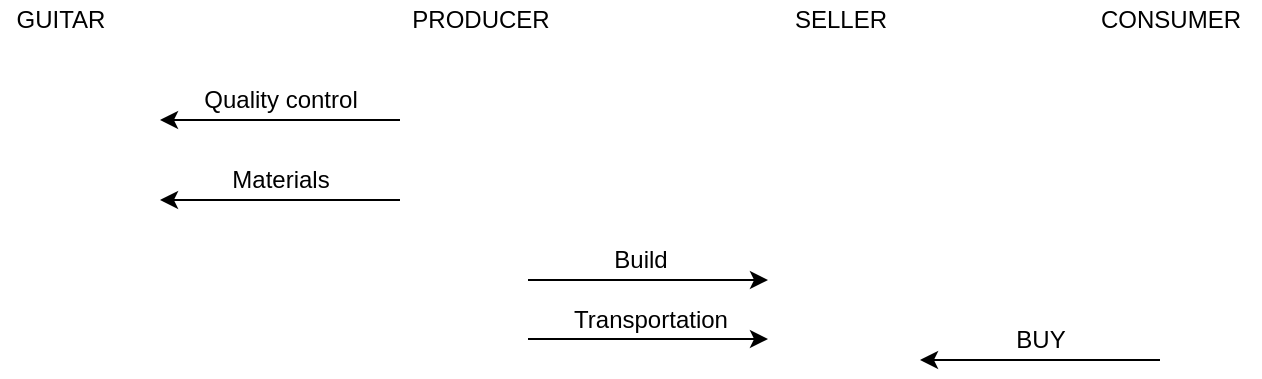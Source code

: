 <mxfile version="20.0.4" type="device"><diagram id="ZPGlTBQjQiRkskQN8CwE" name="Page-1"><mxGraphModel dx="946" dy="614" grid="1" gridSize="10" guides="1" tooltips="1" connect="1" arrows="1" fold="1" page="1" pageScale="1" pageWidth="827" pageHeight="1169" math="0" shadow="0"><root><mxCell id="0"/><mxCell id="1" parent="0"/><mxCell id="0Faa_l2HeN2omPK9Fk8W-1" value="GUITAR" style="text;html=1;align=center;verticalAlign=middle;resizable=0;points=[];autosize=1;strokeColor=none;fillColor=none;" parent="1" vertex="1"><mxGeometry x="150" y="60" width="60" height="20" as="geometry"/></mxCell><mxCell id="0Faa_l2HeN2omPK9Fk8W-2" value="PRODUCER&lt;br&gt;" style="text;html=1;align=center;verticalAlign=middle;resizable=0;points=[];autosize=1;strokeColor=none;fillColor=none;" parent="1" vertex="1"><mxGeometry x="350" y="60" width="80" height="20" as="geometry"/></mxCell><mxCell id="0Faa_l2HeN2omPK9Fk8W-3" value="CONSUMER&lt;br&gt;" style="text;html=1;align=center;verticalAlign=middle;resizable=0;points=[];autosize=1;strokeColor=none;fillColor=none;" parent="1" vertex="1"><mxGeometry x="690" y="60" width="90" height="20" as="geometry"/></mxCell><mxCell id="0Faa_l2HeN2omPK9Fk8W-4" value="" style="endArrow=classic;html=1;rounded=0;" parent="1" edge="1"><mxGeometry width="50" height="50" relative="1" as="geometry"><mxPoint x="350" y="120" as="sourcePoint"/><mxPoint x="230" y="120" as="targetPoint"/></mxGeometry></mxCell><mxCell id="0Faa_l2HeN2omPK9Fk8W-5" value="Quality control" style="text;html=1;align=center;verticalAlign=middle;resizable=0;points=[];autosize=1;strokeColor=none;fillColor=none;" parent="1" vertex="1"><mxGeometry x="245" y="100" width="90" height="20" as="geometry"/></mxCell><mxCell id="0Faa_l2HeN2omPK9Fk8W-6" value="" style="endArrow=classic;html=1;rounded=0;" parent="1" edge="1"><mxGeometry width="50" height="50" relative="1" as="geometry"><mxPoint x="350" y="160" as="sourcePoint"/><mxPoint x="230" y="160" as="targetPoint"/></mxGeometry></mxCell><mxCell id="0Faa_l2HeN2omPK9Fk8W-7" value="Materials" style="text;html=1;align=center;verticalAlign=middle;resizable=0;points=[];autosize=1;strokeColor=none;fillColor=none;" parent="1" vertex="1"><mxGeometry x="260" y="140" width="60" height="20" as="geometry"/></mxCell><mxCell id="0Faa_l2HeN2omPK9Fk8W-8" value="SELLER" style="text;html=1;align=center;verticalAlign=middle;resizable=0;points=[];autosize=1;strokeColor=none;fillColor=none;" parent="1" vertex="1"><mxGeometry x="540" y="60" width="60" height="20" as="geometry"/></mxCell><mxCell id="0Faa_l2HeN2omPK9Fk8W-9" value="" style="endArrow=classic;html=1;rounded=0;" parent="1" edge="1"><mxGeometry width="50" height="50" relative="1" as="geometry"><mxPoint x="414" y="200" as="sourcePoint"/><mxPoint x="534" y="200" as="targetPoint"/></mxGeometry></mxCell><mxCell id="0Faa_l2HeN2omPK9Fk8W-10" value="Build" style="text;html=1;align=center;verticalAlign=middle;resizable=0;points=[];autosize=1;strokeColor=none;fillColor=none;" parent="1" vertex="1"><mxGeometry x="450" y="180" width="40" height="20" as="geometry"/></mxCell><mxCell id="0Faa_l2HeN2omPK9Fk8W-13" value="" style="endArrow=classic;html=1;rounded=0;" parent="1" edge="1"><mxGeometry width="50" height="50" relative="1" as="geometry"><mxPoint x="730" y="240" as="sourcePoint"/><mxPoint x="610" y="240" as="targetPoint"/></mxGeometry></mxCell><mxCell id="0Faa_l2HeN2omPK9Fk8W-14" value="BUY" style="text;html=1;align=center;verticalAlign=middle;resizable=0;points=[];autosize=1;strokeColor=none;fillColor=none;" parent="1" vertex="1"><mxGeometry x="650" y="220" width="40" height="20" as="geometry"/></mxCell><mxCell id="0Faa_l2HeN2omPK9Fk8W-16" value="" style="endArrow=classic;html=1;rounded=0;" parent="1" edge="1"><mxGeometry width="50" height="50" relative="1" as="geometry"><mxPoint x="414" y="229.5" as="sourcePoint"/><mxPoint x="534" y="229.5" as="targetPoint"/></mxGeometry></mxCell><mxCell id="0Faa_l2HeN2omPK9Fk8W-17" value="Transportation" style="text;html=1;align=center;verticalAlign=middle;resizable=0;points=[];autosize=1;strokeColor=none;fillColor=none;" parent="1" vertex="1"><mxGeometry x="430" y="210" width="90" height="20" as="geometry"/></mxCell></root></mxGraphModel></diagram></mxfile>